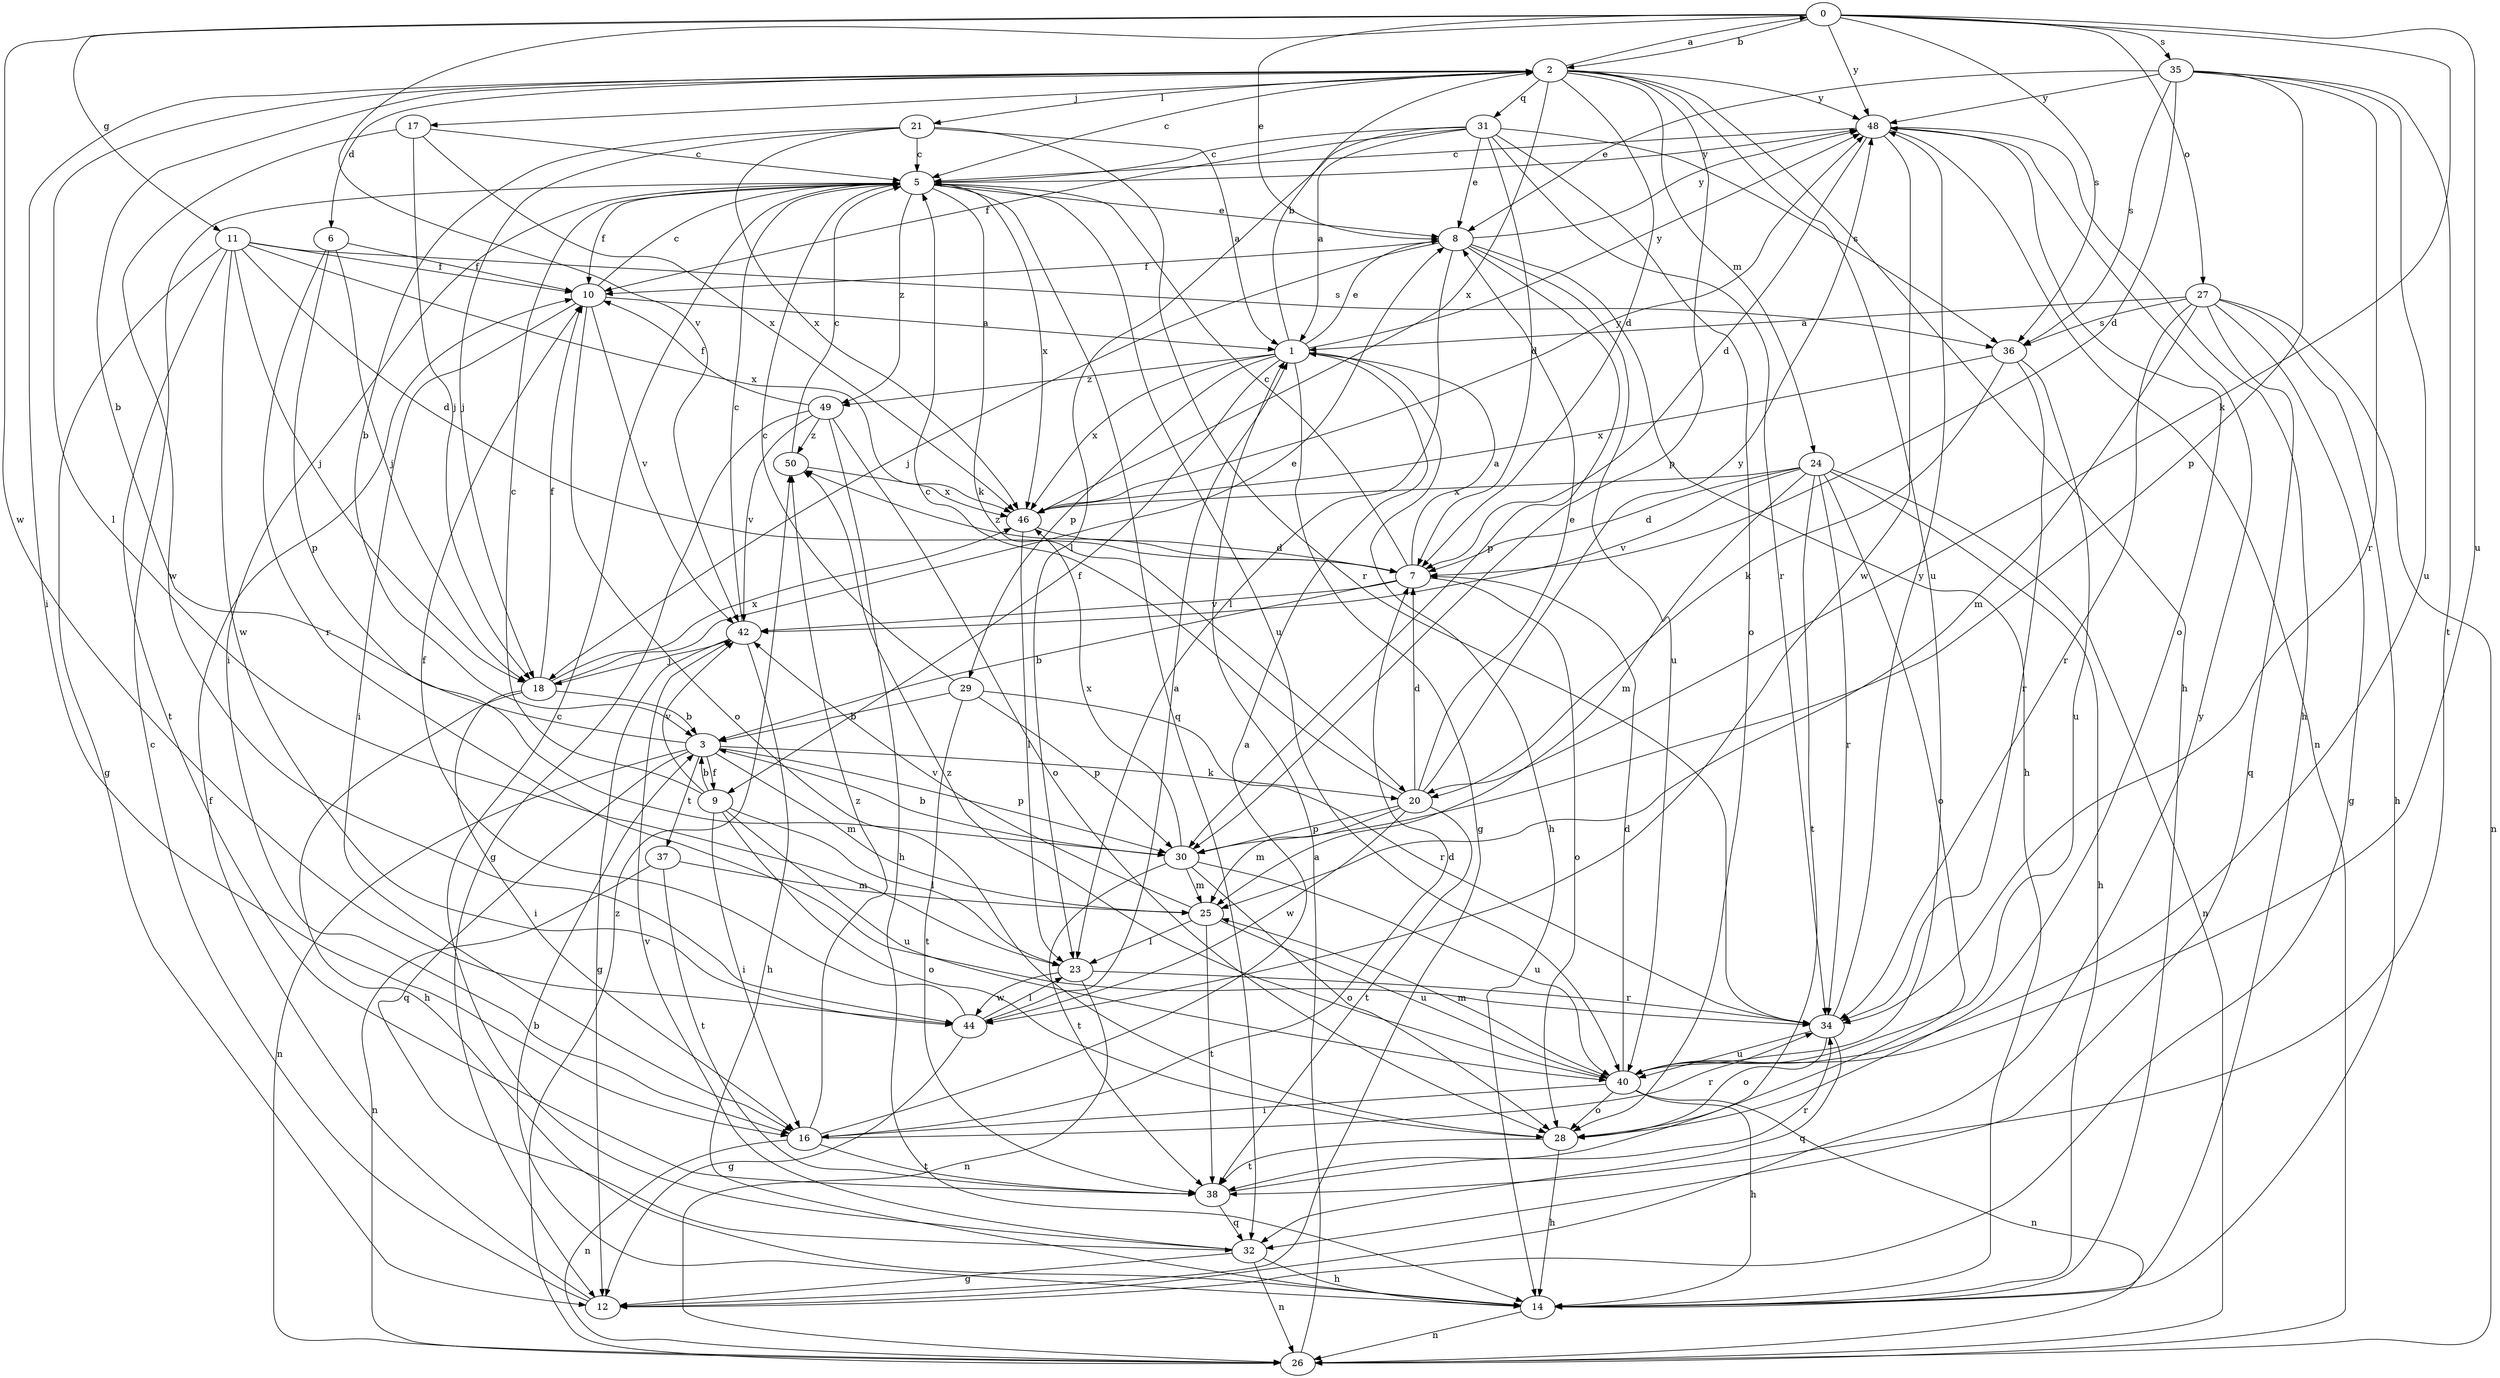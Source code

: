 strict digraph  {
0;
1;
2;
3;
5;
6;
7;
8;
9;
10;
11;
12;
14;
16;
17;
18;
20;
21;
23;
24;
25;
26;
27;
28;
29;
30;
31;
32;
34;
35;
36;
37;
38;
40;
42;
44;
46;
48;
49;
50;
0 -> 2  [label=b];
0 -> 8  [label=e];
0 -> 11  [label=g];
0 -> 20  [label=k];
0 -> 27  [label=o];
0 -> 35  [label=s];
0 -> 36  [label=s];
0 -> 40  [label=u];
0 -> 42  [label=v];
0 -> 44  [label=w];
0 -> 48  [label=y];
1 -> 2  [label=b];
1 -> 8  [label=e];
1 -> 9  [label=f];
1 -> 12  [label=g];
1 -> 14  [label=h];
1 -> 29  [label=p];
1 -> 46  [label=x];
1 -> 48  [label=y];
1 -> 49  [label=z];
2 -> 0  [label=a];
2 -> 5  [label=c];
2 -> 6  [label=d];
2 -> 7  [label=d];
2 -> 14  [label=h];
2 -> 16  [label=i];
2 -> 17  [label=j];
2 -> 21  [label=l];
2 -> 23  [label=l];
2 -> 24  [label=m];
2 -> 30  [label=p];
2 -> 31  [label=q];
2 -> 40  [label=u];
2 -> 46  [label=x];
2 -> 48  [label=y];
3 -> 2  [label=b];
3 -> 9  [label=f];
3 -> 20  [label=k];
3 -> 25  [label=m];
3 -> 26  [label=n];
3 -> 30  [label=p];
3 -> 32  [label=q];
3 -> 37  [label=t];
5 -> 8  [label=e];
5 -> 10  [label=f];
5 -> 16  [label=i];
5 -> 20  [label=k];
5 -> 32  [label=q];
5 -> 40  [label=u];
5 -> 46  [label=x];
5 -> 48  [label=y];
5 -> 49  [label=z];
6 -> 10  [label=f];
6 -> 18  [label=j];
6 -> 30  [label=p];
6 -> 34  [label=r];
7 -> 1  [label=a];
7 -> 3  [label=b];
7 -> 5  [label=c];
7 -> 28  [label=o];
7 -> 42  [label=v];
7 -> 50  [label=z];
8 -> 10  [label=f];
8 -> 14  [label=h];
8 -> 18  [label=j];
8 -> 23  [label=l];
8 -> 30  [label=p];
8 -> 40  [label=u];
8 -> 48  [label=y];
9 -> 3  [label=b];
9 -> 5  [label=c];
9 -> 16  [label=i];
9 -> 23  [label=l];
9 -> 28  [label=o];
9 -> 40  [label=u];
9 -> 42  [label=v];
10 -> 1  [label=a];
10 -> 5  [label=c];
10 -> 16  [label=i];
10 -> 28  [label=o];
10 -> 42  [label=v];
11 -> 7  [label=d];
11 -> 10  [label=f];
11 -> 12  [label=g];
11 -> 18  [label=j];
11 -> 36  [label=s];
11 -> 38  [label=t];
11 -> 44  [label=w];
11 -> 46  [label=x];
12 -> 5  [label=c];
12 -> 10  [label=f];
12 -> 48  [label=y];
14 -> 3  [label=b];
14 -> 26  [label=n];
16 -> 1  [label=a];
16 -> 7  [label=d];
16 -> 26  [label=n];
16 -> 34  [label=r];
16 -> 38  [label=t];
16 -> 50  [label=z];
17 -> 5  [label=c];
17 -> 18  [label=j];
17 -> 44  [label=w];
17 -> 46  [label=x];
18 -> 3  [label=b];
18 -> 8  [label=e];
18 -> 10  [label=f];
18 -> 14  [label=h];
18 -> 16  [label=i];
18 -> 46  [label=x];
20 -> 5  [label=c];
20 -> 7  [label=d];
20 -> 8  [label=e];
20 -> 25  [label=m];
20 -> 30  [label=p];
20 -> 38  [label=t];
20 -> 44  [label=w];
20 -> 48  [label=y];
21 -> 1  [label=a];
21 -> 3  [label=b];
21 -> 5  [label=c];
21 -> 18  [label=j];
21 -> 34  [label=r];
21 -> 46  [label=x];
23 -> 26  [label=n];
23 -> 34  [label=r];
23 -> 44  [label=w];
24 -> 7  [label=d];
24 -> 14  [label=h];
24 -> 25  [label=m];
24 -> 26  [label=n];
24 -> 28  [label=o];
24 -> 34  [label=r];
24 -> 38  [label=t];
24 -> 42  [label=v];
24 -> 46  [label=x];
25 -> 23  [label=l];
25 -> 38  [label=t];
25 -> 40  [label=u];
25 -> 42  [label=v];
26 -> 1  [label=a];
26 -> 50  [label=z];
27 -> 1  [label=a];
27 -> 12  [label=g];
27 -> 14  [label=h];
27 -> 25  [label=m];
27 -> 26  [label=n];
27 -> 32  [label=q];
27 -> 34  [label=r];
27 -> 36  [label=s];
28 -> 14  [label=h];
28 -> 38  [label=t];
29 -> 3  [label=b];
29 -> 5  [label=c];
29 -> 30  [label=p];
29 -> 34  [label=r];
29 -> 38  [label=t];
30 -> 3  [label=b];
30 -> 25  [label=m];
30 -> 28  [label=o];
30 -> 38  [label=t];
30 -> 40  [label=u];
30 -> 46  [label=x];
31 -> 1  [label=a];
31 -> 5  [label=c];
31 -> 7  [label=d];
31 -> 8  [label=e];
31 -> 10  [label=f];
31 -> 23  [label=l];
31 -> 28  [label=o];
31 -> 34  [label=r];
31 -> 36  [label=s];
32 -> 5  [label=c];
32 -> 12  [label=g];
32 -> 14  [label=h];
32 -> 26  [label=n];
32 -> 42  [label=v];
34 -> 28  [label=o];
34 -> 32  [label=q];
34 -> 40  [label=u];
34 -> 48  [label=y];
35 -> 7  [label=d];
35 -> 8  [label=e];
35 -> 30  [label=p];
35 -> 34  [label=r];
35 -> 36  [label=s];
35 -> 38  [label=t];
35 -> 40  [label=u];
35 -> 48  [label=y];
36 -> 20  [label=k];
36 -> 34  [label=r];
36 -> 40  [label=u];
36 -> 46  [label=x];
37 -> 25  [label=m];
37 -> 26  [label=n];
37 -> 38  [label=t];
38 -> 32  [label=q];
38 -> 34  [label=r];
40 -> 7  [label=d];
40 -> 14  [label=h];
40 -> 16  [label=i];
40 -> 25  [label=m];
40 -> 26  [label=n];
40 -> 28  [label=o];
40 -> 50  [label=z];
42 -> 5  [label=c];
42 -> 12  [label=g];
42 -> 14  [label=h];
42 -> 18  [label=j];
44 -> 1  [label=a];
44 -> 10  [label=f];
44 -> 12  [label=g];
44 -> 23  [label=l];
46 -> 7  [label=d];
46 -> 23  [label=l];
46 -> 48  [label=y];
48 -> 5  [label=c];
48 -> 7  [label=d];
48 -> 14  [label=h];
48 -> 26  [label=n];
48 -> 28  [label=o];
48 -> 44  [label=w];
49 -> 10  [label=f];
49 -> 12  [label=g];
49 -> 14  [label=h];
49 -> 28  [label=o];
49 -> 42  [label=v];
49 -> 50  [label=z];
50 -> 5  [label=c];
50 -> 46  [label=x];
}
